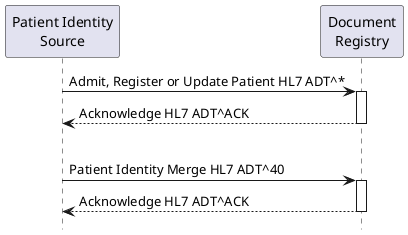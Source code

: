 @startuml
hide footbox

participant "Patient Identity\nSource" as PIS
participant "Document\nRegistry" as REG

PIS -> REG : Admit, Register or Update Patient HL7 ADT^*
activate REG
REG --> PIS : Acknowledge HL7 ADT^ACK
deactivate REG
|||
PIS -> REG : Patient Identity Merge HL7 ADT^40
activate REG
REG --> PIS : Acknowledge HL7 ADT^ACK
deactivate REG

@enduml